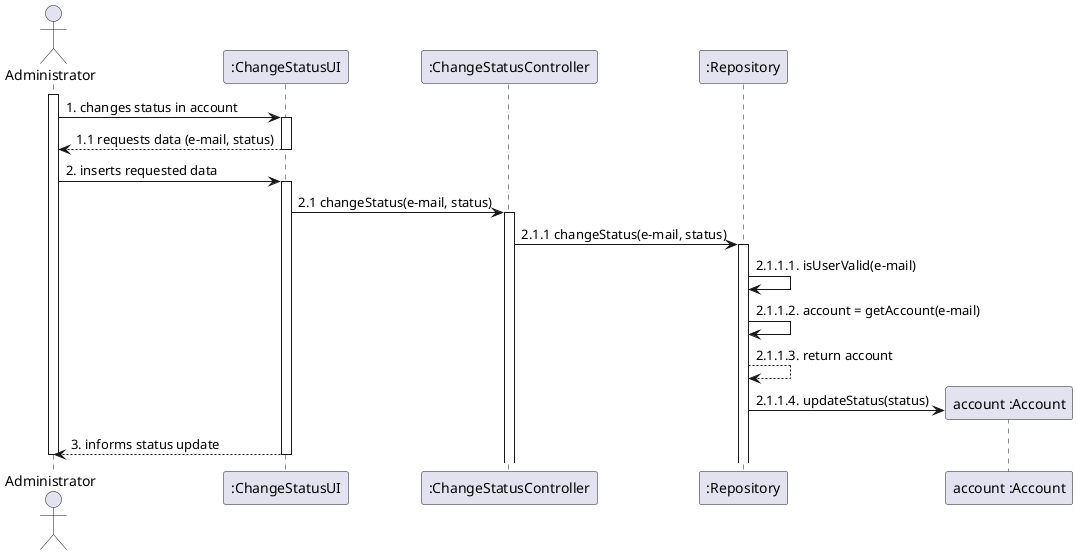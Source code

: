 
@startuml

actor "Administrator"
participant ":ChangeStatusUI" as caUi
participant ":ChangeStatusController" as cac
participant ":Repository" as repository
participant "account :Account" as account

activate Administrator
Administrator  -> caUi : 1. changes status in account
activate caUi
caUi --> Administrator: 1.1 requests data (e-mail, status)
deactivate caUi
Administrator -> caUi: 2. inserts requested data
activate caUi
caUi -> cac: 2.1 changeStatus(e-mail, status)
activate cac
cac -> repository: 2.1.1 changeStatus(e-mail, status)
activate repository
repository -> repository: 2.1.1.1. isUserValid(e-mail)
repository -> repository: 2.1.1.2. account = getAccount(e-mail)
repository --> repository: 2.1.1.3. return account
create account
repository -> account :2.1.1.4. updateStatus(status)
caUi--> Administrator: 3. informs status update
deactivate Administrator
deactivate caUi

@enduml

